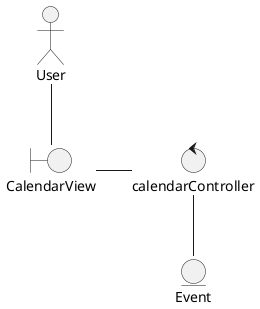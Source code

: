 @startuml Consultar Calendario
actor User as User

boundary "CalendarView" as view
control "calendarController" as controller
entity Event as E
User -- view
view-r-controller 
controller--E
@enduml